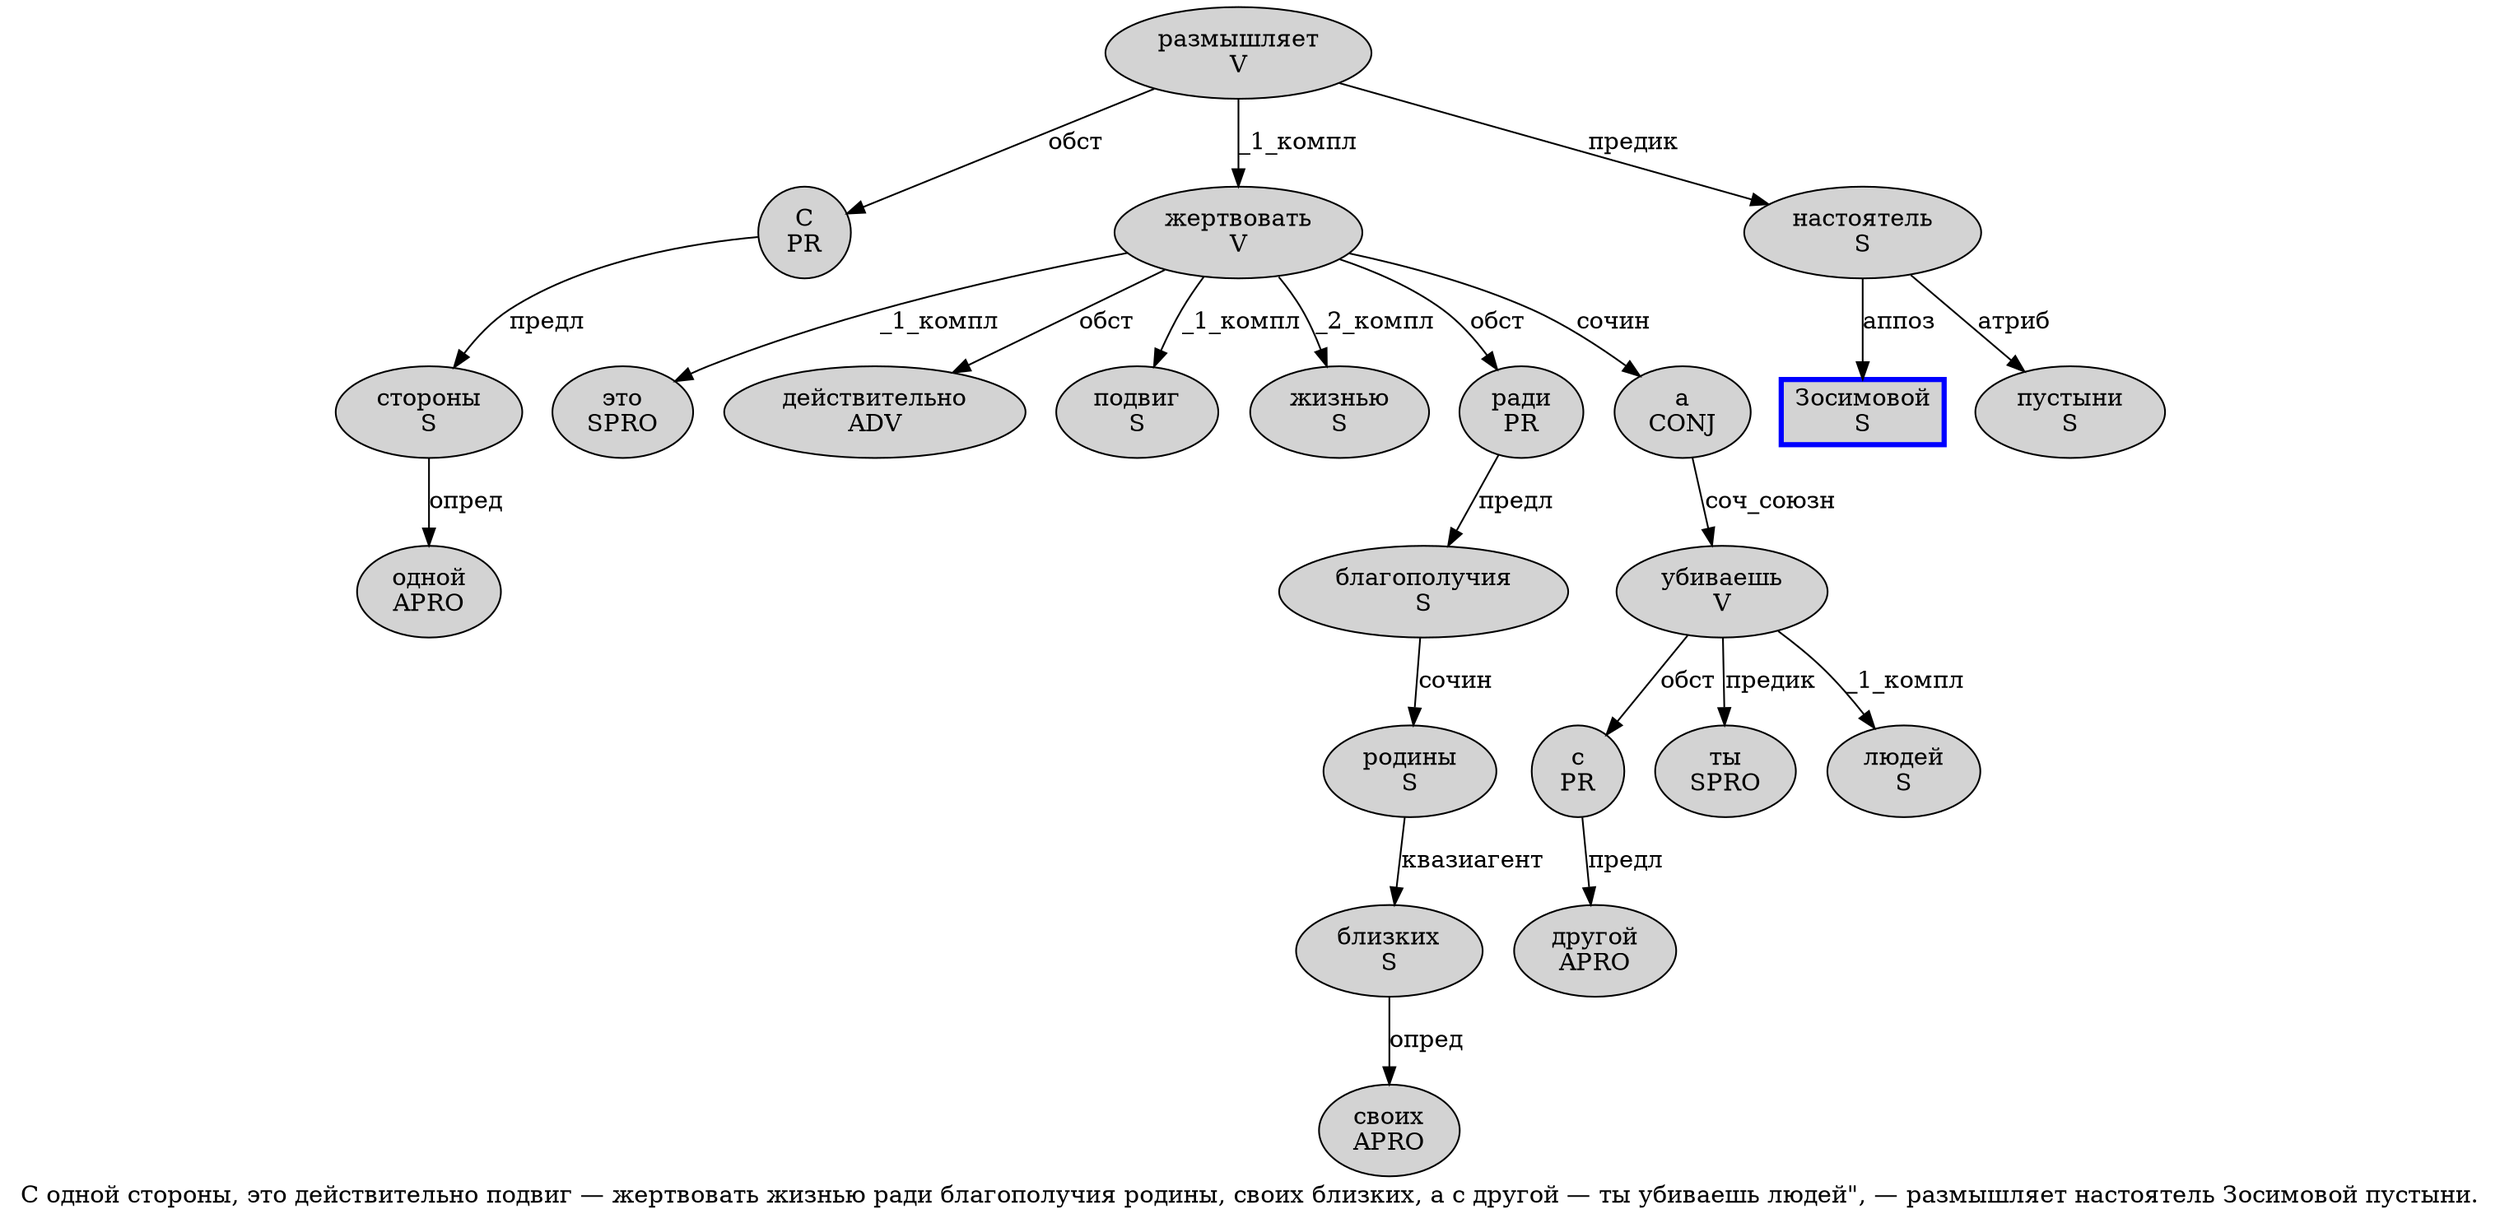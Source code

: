 digraph SENTENCE_839 {
	graph [label="С одной стороны, это действительно подвиг — жертвовать жизнью ради благополучия родины, своих близких, а с другой — ты убиваешь людей\", — размышляет настоятель Зосимовой пустыни."]
	node [style=filled]
		0 [label="С
PR" color="" fillcolor=lightgray penwidth=1 shape=ellipse]
		1 [label="одной
APRO" color="" fillcolor=lightgray penwidth=1 shape=ellipse]
		2 [label="стороны
S" color="" fillcolor=lightgray penwidth=1 shape=ellipse]
		4 [label="это
SPRO" color="" fillcolor=lightgray penwidth=1 shape=ellipse]
		5 [label="действительно
ADV" color="" fillcolor=lightgray penwidth=1 shape=ellipse]
		6 [label="подвиг
S" color="" fillcolor=lightgray penwidth=1 shape=ellipse]
		8 [label="жертвовать
V" color="" fillcolor=lightgray penwidth=1 shape=ellipse]
		9 [label="жизнью
S" color="" fillcolor=lightgray penwidth=1 shape=ellipse]
		10 [label="ради
PR" color="" fillcolor=lightgray penwidth=1 shape=ellipse]
		11 [label="благополучия
S" color="" fillcolor=lightgray penwidth=1 shape=ellipse]
		12 [label="родины
S" color="" fillcolor=lightgray penwidth=1 shape=ellipse]
		14 [label="своих
APRO" color="" fillcolor=lightgray penwidth=1 shape=ellipse]
		15 [label="близких
S" color="" fillcolor=lightgray penwidth=1 shape=ellipse]
		17 [label="а
CONJ" color="" fillcolor=lightgray penwidth=1 shape=ellipse]
		18 [label="с
PR" color="" fillcolor=lightgray penwidth=1 shape=ellipse]
		19 [label="другой
APRO" color="" fillcolor=lightgray penwidth=1 shape=ellipse]
		21 [label="ты
SPRO" color="" fillcolor=lightgray penwidth=1 shape=ellipse]
		22 [label="убиваешь
V" color="" fillcolor=lightgray penwidth=1 shape=ellipse]
		23 [label="людей
S" color="" fillcolor=lightgray penwidth=1 shape=ellipse]
		27 [label="размышляет
V" color="" fillcolor=lightgray penwidth=1 shape=ellipse]
		28 [label="настоятель
S" color="" fillcolor=lightgray penwidth=1 shape=ellipse]
		29 [label="Зосимовой
S" color=blue fillcolor=lightgray penwidth=3 shape=box]
		30 [label="пустыни
S" color="" fillcolor=lightgray penwidth=1 shape=ellipse]
			15 -> 14 [label="опред"]
			10 -> 11 [label="предл"]
			11 -> 12 [label="сочин"]
			18 -> 19 [label="предл"]
			28 -> 29 [label="аппоз"]
			28 -> 30 [label="атриб"]
			27 -> 0 [label="обст"]
			27 -> 8 [label="_1_компл"]
			27 -> 28 [label="предик"]
			2 -> 1 [label="опред"]
			17 -> 22 [label="соч_союзн"]
			22 -> 18 [label="обст"]
			22 -> 21 [label="предик"]
			22 -> 23 [label="_1_компл"]
			12 -> 15 [label="квазиагент"]
			8 -> 4 [label="_1_компл"]
			8 -> 5 [label="обст"]
			8 -> 6 [label="_1_компл"]
			8 -> 9 [label="_2_компл"]
			8 -> 10 [label="обст"]
			8 -> 17 [label="сочин"]
			0 -> 2 [label="предл"]
}